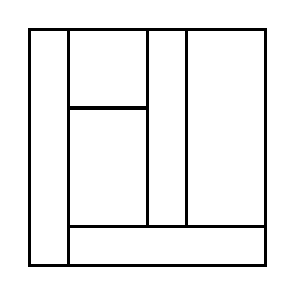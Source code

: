 \begin{tikzpicture}[very thick, scale=.5]
    \draw (0,0) rectangle (1,6);
    \draw (1,4) rectangle (3,6);
    \draw (1,1) rectangle (3,4);
    \draw (3,1) rectangle (4,6);
    \draw (4,1) rectangle (6,6);
    \draw (1,0) rectangle (6,1);
\end{tikzpicture}
